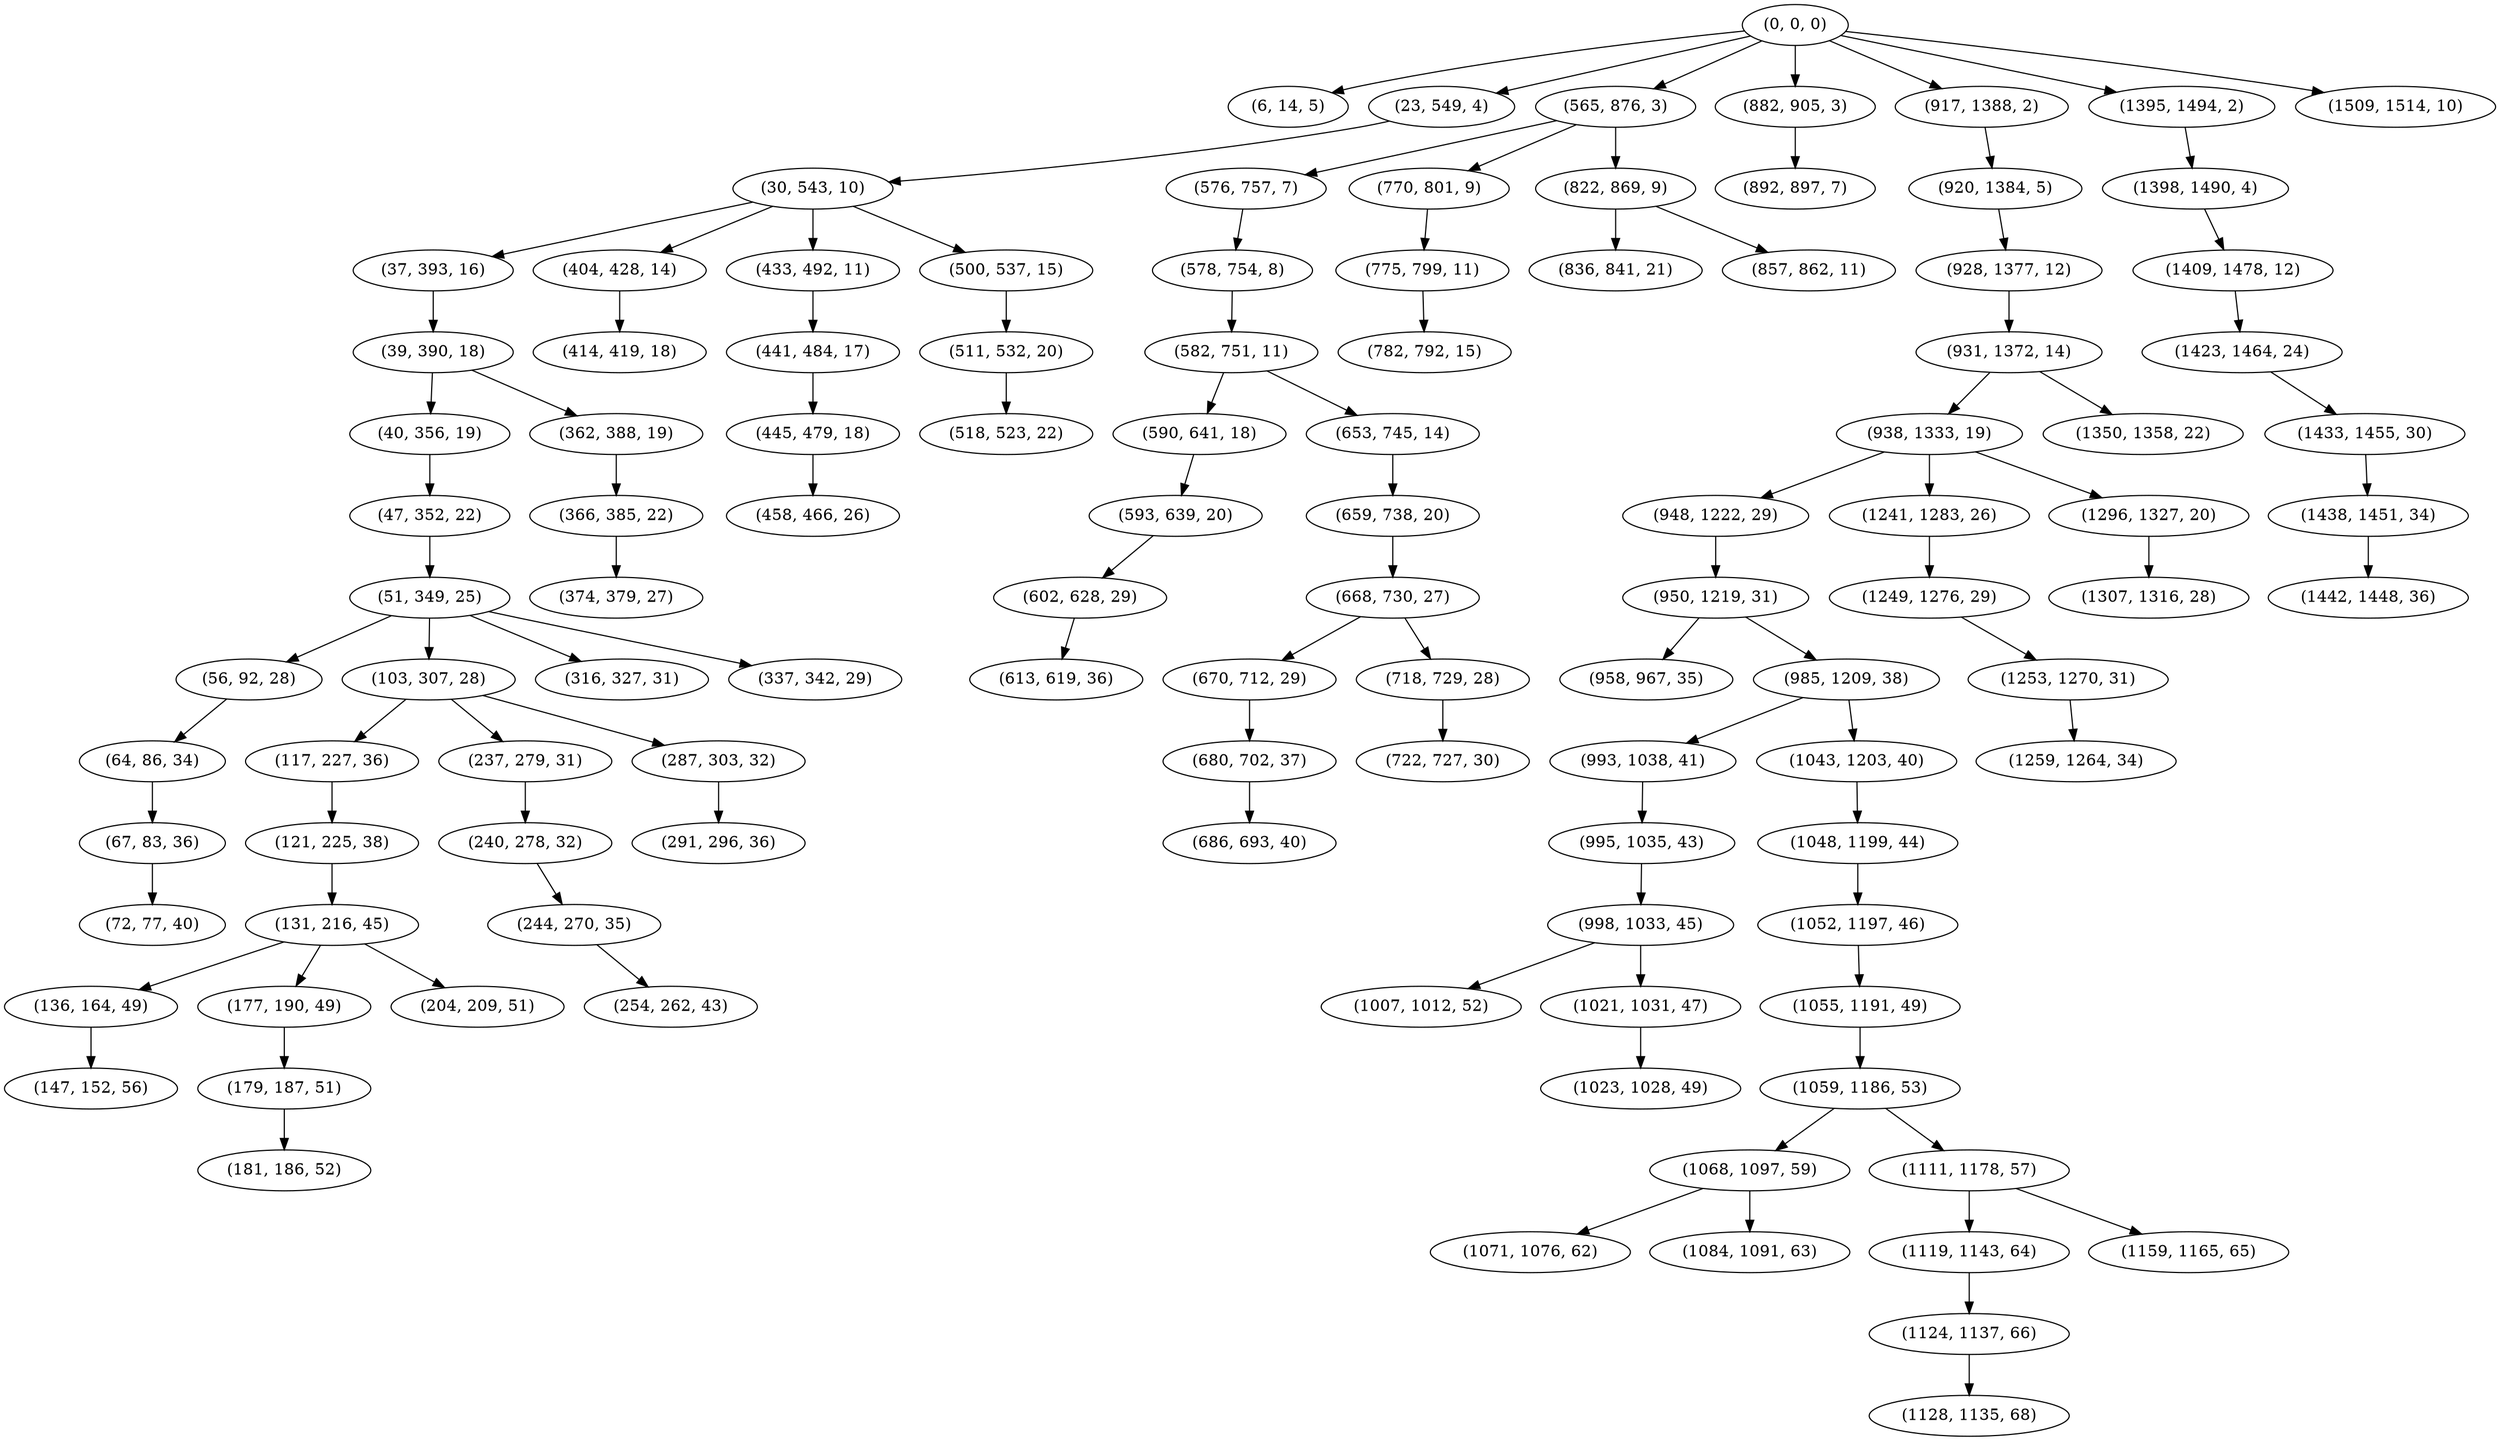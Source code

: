 digraph tree {
    "(0, 0, 0)";
    "(6, 14, 5)";
    "(23, 549, 4)";
    "(30, 543, 10)";
    "(37, 393, 16)";
    "(39, 390, 18)";
    "(40, 356, 19)";
    "(47, 352, 22)";
    "(51, 349, 25)";
    "(56, 92, 28)";
    "(64, 86, 34)";
    "(67, 83, 36)";
    "(72, 77, 40)";
    "(103, 307, 28)";
    "(117, 227, 36)";
    "(121, 225, 38)";
    "(131, 216, 45)";
    "(136, 164, 49)";
    "(147, 152, 56)";
    "(177, 190, 49)";
    "(179, 187, 51)";
    "(181, 186, 52)";
    "(204, 209, 51)";
    "(237, 279, 31)";
    "(240, 278, 32)";
    "(244, 270, 35)";
    "(254, 262, 43)";
    "(287, 303, 32)";
    "(291, 296, 36)";
    "(316, 327, 31)";
    "(337, 342, 29)";
    "(362, 388, 19)";
    "(366, 385, 22)";
    "(374, 379, 27)";
    "(404, 428, 14)";
    "(414, 419, 18)";
    "(433, 492, 11)";
    "(441, 484, 17)";
    "(445, 479, 18)";
    "(458, 466, 26)";
    "(500, 537, 15)";
    "(511, 532, 20)";
    "(518, 523, 22)";
    "(565, 876, 3)";
    "(576, 757, 7)";
    "(578, 754, 8)";
    "(582, 751, 11)";
    "(590, 641, 18)";
    "(593, 639, 20)";
    "(602, 628, 29)";
    "(613, 619, 36)";
    "(653, 745, 14)";
    "(659, 738, 20)";
    "(668, 730, 27)";
    "(670, 712, 29)";
    "(680, 702, 37)";
    "(686, 693, 40)";
    "(718, 729, 28)";
    "(722, 727, 30)";
    "(770, 801, 9)";
    "(775, 799, 11)";
    "(782, 792, 15)";
    "(822, 869, 9)";
    "(836, 841, 21)";
    "(857, 862, 11)";
    "(882, 905, 3)";
    "(892, 897, 7)";
    "(917, 1388, 2)";
    "(920, 1384, 5)";
    "(928, 1377, 12)";
    "(931, 1372, 14)";
    "(938, 1333, 19)";
    "(948, 1222, 29)";
    "(950, 1219, 31)";
    "(958, 967, 35)";
    "(985, 1209, 38)";
    "(993, 1038, 41)";
    "(995, 1035, 43)";
    "(998, 1033, 45)";
    "(1007, 1012, 52)";
    "(1021, 1031, 47)";
    "(1023, 1028, 49)";
    "(1043, 1203, 40)";
    "(1048, 1199, 44)";
    "(1052, 1197, 46)";
    "(1055, 1191, 49)";
    "(1059, 1186, 53)";
    "(1068, 1097, 59)";
    "(1071, 1076, 62)";
    "(1084, 1091, 63)";
    "(1111, 1178, 57)";
    "(1119, 1143, 64)";
    "(1124, 1137, 66)";
    "(1128, 1135, 68)";
    "(1159, 1165, 65)";
    "(1241, 1283, 26)";
    "(1249, 1276, 29)";
    "(1253, 1270, 31)";
    "(1259, 1264, 34)";
    "(1296, 1327, 20)";
    "(1307, 1316, 28)";
    "(1350, 1358, 22)";
    "(1395, 1494, 2)";
    "(1398, 1490, 4)";
    "(1409, 1478, 12)";
    "(1423, 1464, 24)";
    "(1433, 1455, 30)";
    "(1438, 1451, 34)";
    "(1442, 1448, 36)";
    "(1509, 1514, 10)";
    "(0, 0, 0)" -> "(6, 14, 5)";
    "(0, 0, 0)" -> "(23, 549, 4)";
    "(0, 0, 0)" -> "(565, 876, 3)";
    "(0, 0, 0)" -> "(882, 905, 3)";
    "(0, 0, 0)" -> "(917, 1388, 2)";
    "(0, 0, 0)" -> "(1395, 1494, 2)";
    "(0, 0, 0)" -> "(1509, 1514, 10)";
    "(23, 549, 4)" -> "(30, 543, 10)";
    "(30, 543, 10)" -> "(37, 393, 16)";
    "(30, 543, 10)" -> "(404, 428, 14)";
    "(30, 543, 10)" -> "(433, 492, 11)";
    "(30, 543, 10)" -> "(500, 537, 15)";
    "(37, 393, 16)" -> "(39, 390, 18)";
    "(39, 390, 18)" -> "(40, 356, 19)";
    "(39, 390, 18)" -> "(362, 388, 19)";
    "(40, 356, 19)" -> "(47, 352, 22)";
    "(47, 352, 22)" -> "(51, 349, 25)";
    "(51, 349, 25)" -> "(56, 92, 28)";
    "(51, 349, 25)" -> "(103, 307, 28)";
    "(51, 349, 25)" -> "(316, 327, 31)";
    "(51, 349, 25)" -> "(337, 342, 29)";
    "(56, 92, 28)" -> "(64, 86, 34)";
    "(64, 86, 34)" -> "(67, 83, 36)";
    "(67, 83, 36)" -> "(72, 77, 40)";
    "(103, 307, 28)" -> "(117, 227, 36)";
    "(103, 307, 28)" -> "(237, 279, 31)";
    "(103, 307, 28)" -> "(287, 303, 32)";
    "(117, 227, 36)" -> "(121, 225, 38)";
    "(121, 225, 38)" -> "(131, 216, 45)";
    "(131, 216, 45)" -> "(136, 164, 49)";
    "(131, 216, 45)" -> "(177, 190, 49)";
    "(131, 216, 45)" -> "(204, 209, 51)";
    "(136, 164, 49)" -> "(147, 152, 56)";
    "(177, 190, 49)" -> "(179, 187, 51)";
    "(179, 187, 51)" -> "(181, 186, 52)";
    "(237, 279, 31)" -> "(240, 278, 32)";
    "(240, 278, 32)" -> "(244, 270, 35)";
    "(244, 270, 35)" -> "(254, 262, 43)";
    "(287, 303, 32)" -> "(291, 296, 36)";
    "(362, 388, 19)" -> "(366, 385, 22)";
    "(366, 385, 22)" -> "(374, 379, 27)";
    "(404, 428, 14)" -> "(414, 419, 18)";
    "(433, 492, 11)" -> "(441, 484, 17)";
    "(441, 484, 17)" -> "(445, 479, 18)";
    "(445, 479, 18)" -> "(458, 466, 26)";
    "(500, 537, 15)" -> "(511, 532, 20)";
    "(511, 532, 20)" -> "(518, 523, 22)";
    "(565, 876, 3)" -> "(576, 757, 7)";
    "(565, 876, 3)" -> "(770, 801, 9)";
    "(565, 876, 3)" -> "(822, 869, 9)";
    "(576, 757, 7)" -> "(578, 754, 8)";
    "(578, 754, 8)" -> "(582, 751, 11)";
    "(582, 751, 11)" -> "(590, 641, 18)";
    "(582, 751, 11)" -> "(653, 745, 14)";
    "(590, 641, 18)" -> "(593, 639, 20)";
    "(593, 639, 20)" -> "(602, 628, 29)";
    "(602, 628, 29)" -> "(613, 619, 36)";
    "(653, 745, 14)" -> "(659, 738, 20)";
    "(659, 738, 20)" -> "(668, 730, 27)";
    "(668, 730, 27)" -> "(670, 712, 29)";
    "(668, 730, 27)" -> "(718, 729, 28)";
    "(670, 712, 29)" -> "(680, 702, 37)";
    "(680, 702, 37)" -> "(686, 693, 40)";
    "(718, 729, 28)" -> "(722, 727, 30)";
    "(770, 801, 9)" -> "(775, 799, 11)";
    "(775, 799, 11)" -> "(782, 792, 15)";
    "(822, 869, 9)" -> "(836, 841, 21)";
    "(822, 869, 9)" -> "(857, 862, 11)";
    "(882, 905, 3)" -> "(892, 897, 7)";
    "(917, 1388, 2)" -> "(920, 1384, 5)";
    "(920, 1384, 5)" -> "(928, 1377, 12)";
    "(928, 1377, 12)" -> "(931, 1372, 14)";
    "(931, 1372, 14)" -> "(938, 1333, 19)";
    "(931, 1372, 14)" -> "(1350, 1358, 22)";
    "(938, 1333, 19)" -> "(948, 1222, 29)";
    "(938, 1333, 19)" -> "(1241, 1283, 26)";
    "(938, 1333, 19)" -> "(1296, 1327, 20)";
    "(948, 1222, 29)" -> "(950, 1219, 31)";
    "(950, 1219, 31)" -> "(958, 967, 35)";
    "(950, 1219, 31)" -> "(985, 1209, 38)";
    "(985, 1209, 38)" -> "(993, 1038, 41)";
    "(985, 1209, 38)" -> "(1043, 1203, 40)";
    "(993, 1038, 41)" -> "(995, 1035, 43)";
    "(995, 1035, 43)" -> "(998, 1033, 45)";
    "(998, 1033, 45)" -> "(1007, 1012, 52)";
    "(998, 1033, 45)" -> "(1021, 1031, 47)";
    "(1021, 1031, 47)" -> "(1023, 1028, 49)";
    "(1043, 1203, 40)" -> "(1048, 1199, 44)";
    "(1048, 1199, 44)" -> "(1052, 1197, 46)";
    "(1052, 1197, 46)" -> "(1055, 1191, 49)";
    "(1055, 1191, 49)" -> "(1059, 1186, 53)";
    "(1059, 1186, 53)" -> "(1068, 1097, 59)";
    "(1059, 1186, 53)" -> "(1111, 1178, 57)";
    "(1068, 1097, 59)" -> "(1071, 1076, 62)";
    "(1068, 1097, 59)" -> "(1084, 1091, 63)";
    "(1111, 1178, 57)" -> "(1119, 1143, 64)";
    "(1111, 1178, 57)" -> "(1159, 1165, 65)";
    "(1119, 1143, 64)" -> "(1124, 1137, 66)";
    "(1124, 1137, 66)" -> "(1128, 1135, 68)";
    "(1241, 1283, 26)" -> "(1249, 1276, 29)";
    "(1249, 1276, 29)" -> "(1253, 1270, 31)";
    "(1253, 1270, 31)" -> "(1259, 1264, 34)";
    "(1296, 1327, 20)" -> "(1307, 1316, 28)";
    "(1395, 1494, 2)" -> "(1398, 1490, 4)";
    "(1398, 1490, 4)" -> "(1409, 1478, 12)";
    "(1409, 1478, 12)" -> "(1423, 1464, 24)";
    "(1423, 1464, 24)" -> "(1433, 1455, 30)";
    "(1433, 1455, 30)" -> "(1438, 1451, 34)";
    "(1438, 1451, 34)" -> "(1442, 1448, 36)";
}
